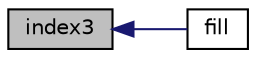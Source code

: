 digraph "index3"
{
  bgcolor="transparent";
  edge [fontname="Helvetica",fontsize="10",labelfontname="Helvetica",labelfontsize="10"];
  node [fontname="Helvetica",fontsize="10",shape=record];
  rankdir="LR";
  Node1 [label="index3",height=0.2,width=0.4,color="black", fillcolor="grey75", style="filled" fontcolor="black"];
  Node1 -> Node2 [dir="back",color="midnightblue",fontsize="10",style="solid",fontname="Helvetica"];
  Node2 [label="fill",height=0.2,width=0.4,color="black",URL="$classFoam_1_1voxelMeshSearch.html#a6a9f5957f5e51908f25ebe7de6c241be",tooltip="Fill voxels indicated by bounding box. "];
}
